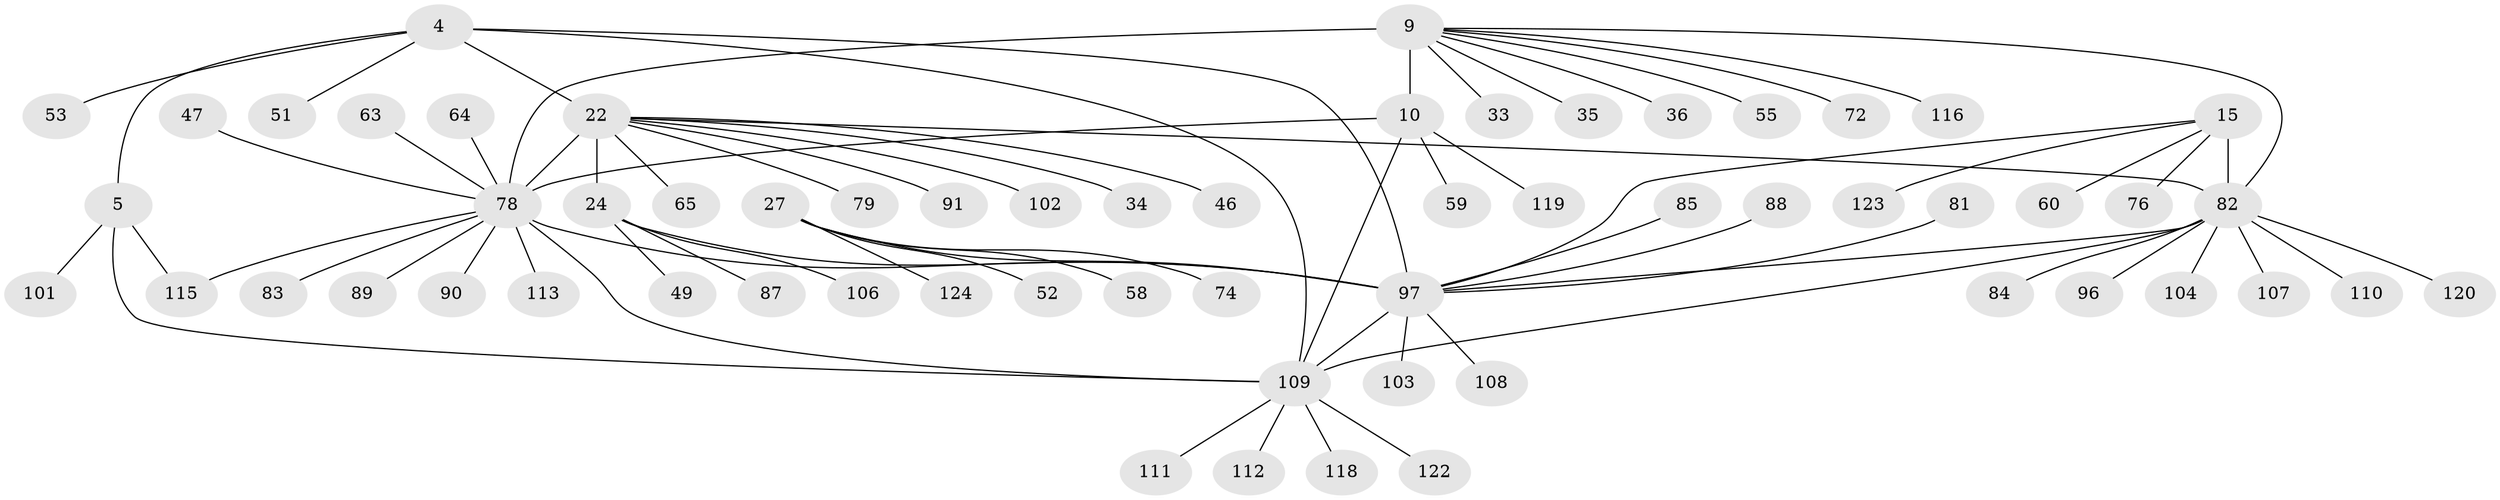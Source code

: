 // original degree distribution, {9: 0.04838709677419355, 11: 0.008064516129032258, 6: 0.024193548387096774, 5: 0.016129032258064516, 12: 0.008064516129032258, 8: 0.04032258064516129, 7: 0.06451612903225806, 10: 0.024193548387096774, 13: 0.008064516129032258, 1: 0.5806451612903226, 2: 0.12096774193548387, 3: 0.03225806451612903, 4: 0.024193548387096774}
// Generated by graph-tools (version 1.1) at 2025/54/03/09/25 04:54:47]
// undirected, 62 vertices, 73 edges
graph export_dot {
graph [start="1"]
  node [color=gray90,style=filled];
  4 [super="+1"];
  5 [super="+3"];
  9 [super="+8"];
  10 [super="+7"];
  15 [super="+14"];
  22 [super="+20+21"];
  24 [super="+23+19"];
  27 [super="+26"];
  33;
  34;
  35;
  36;
  46;
  47;
  49;
  51;
  52;
  53;
  55;
  58;
  59;
  60;
  63;
  64;
  65;
  72 [super="+54"];
  74;
  76 [super="+73"];
  78 [super="+57+40"];
  79;
  81;
  82 [super="+68+18+31+39+48+50+56+62"];
  83;
  84 [super="+61"];
  85 [super="+69"];
  87;
  88;
  89;
  90;
  91;
  96;
  97 [super="+77+86+30+67"];
  101;
  102;
  103;
  104;
  106;
  107;
  108 [super="+41"];
  109 [super="+75+95"];
  110;
  111;
  112;
  113;
  115 [super="+114"];
  116 [super="+99+100"];
  118;
  119;
  120 [super="+70"];
  122 [super="+121"];
  123 [super="+105+117"];
  124;
  4 -- 5 [weight=4];
  4 -- 51;
  4 -- 53;
  4 -- 22;
  4 -- 97;
  4 -- 109 [weight=4];
  5 -- 101;
  5 -- 115;
  5 -- 109 [weight=4];
  9 -- 10 [weight=4];
  9 -- 35;
  9 -- 36;
  9 -- 33;
  9 -- 55;
  9 -- 116;
  9 -- 72;
  9 -- 78 [weight=4];
  9 -- 82;
  10 -- 59;
  10 -- 119;
  10 -- 78 [weight=4];
  10 -- 109;
  15 -- 60;
  15 -- 76;
  15 -- 123;
  15 -- 82 [weight=8];
  15 -- 97;
  22 -- 24 [weight=9];
  22 -- 46;
  22 -- 65;
  22 -- 79;
  22 -- 34;
  22 -- 102;
  22 -- 91;
  22 -- 78 [weight=3];
  22 -- 82;
  24 -- 106;
  24 -- 49;
  24 -- 87;
  24 -- 97;
  27 -- 74;
  27 -- 124;
  27 -- 52;
  27 -- 58;
  27 -- 97 [weight=8];
  47 -- 78;
  63 -- 78;
  64 -- 78;
  78 -- 113;
  78 -- 83;
  78 -- 115;
  78 -- 89;
  78 -- 90;
  78 -- 97;
  78 -- 109;
  81 -- 97;
  82 -- 84;
  82 -- 96;
  82 -- 104;
  82 -- 107;
  82 -- 110;
  82 -- 120;
  82 -- 97;
  82 -- 109;
  85 -- 97;
  88 -- 97;
  97 -- 103;
  97 -- 108;
  97 -- 109;
  109 -- 111;
  109 -- 112;
  109 -- 118;
  109 -- 122;
}
